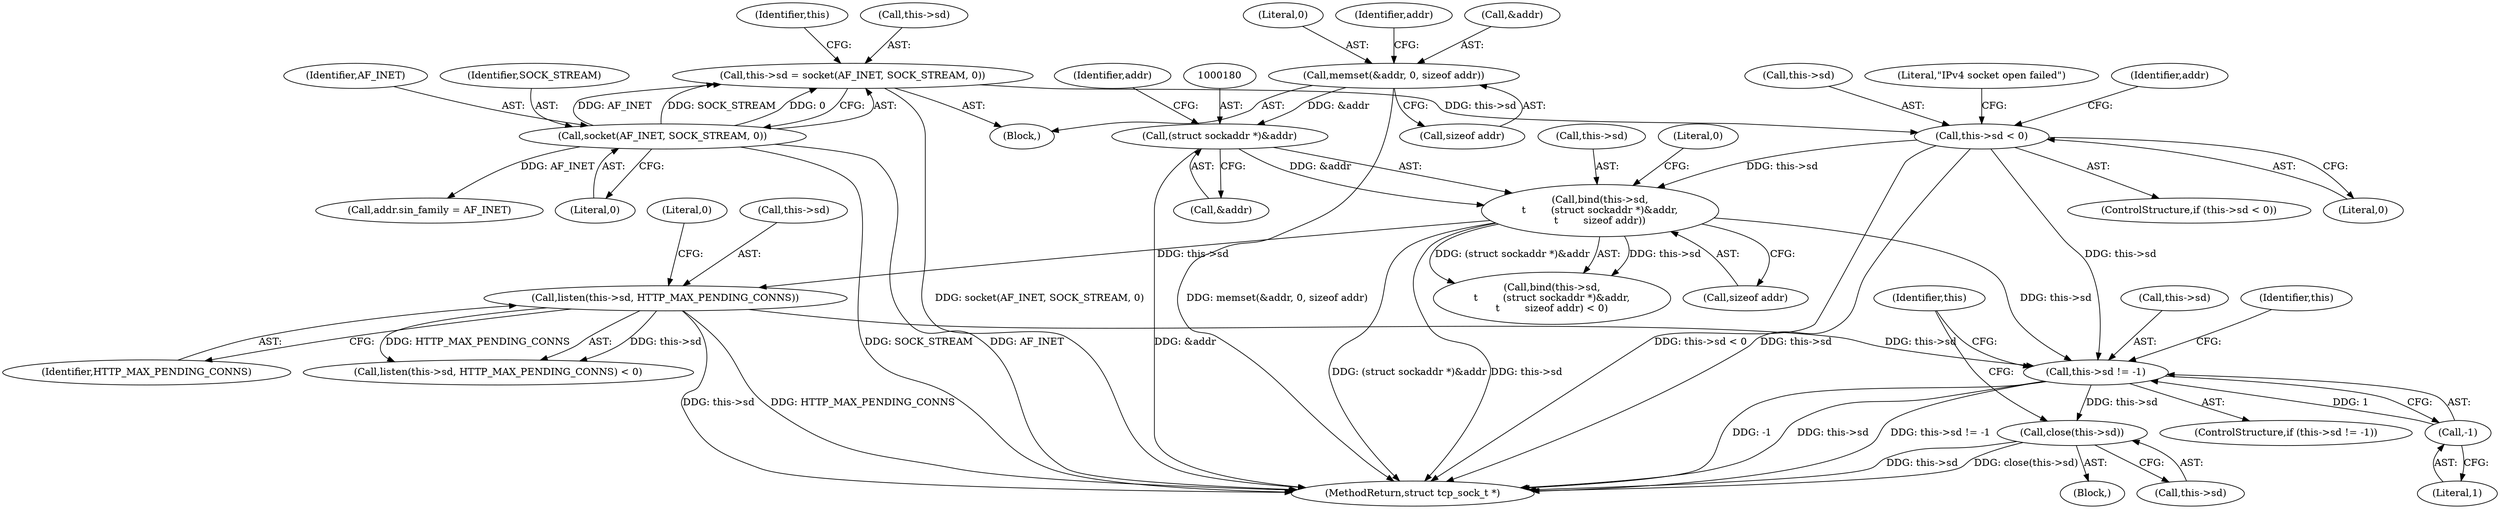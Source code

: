 digraph "0_ippusbxd_46844402bca7a38fc224483ba6f0a93c4613203f_1@API" {
"1000224" [label="(Call,close(this->sd))"];
"1000217" [label="(Call,this->sd != -1)"];
"1000138" [label="(Call,this->sd < 0)"];
"1000129" [label="(Call,this->sd = socket(AF_INET, SOCK_STREAM, 0))"];
"1000133" [label="(Call,socket(AF_INET, SOCK_STREAM, 0))"];
"1000175" [label="(Call,bind(this->sd,\n\t        (struct sockaddr *)&addr,\n\t        sizeof addr))"];
"1000179" [label="(Call,(struct sockaddr *)&addr)"];
"1000148" [label="(Call,memset(&addr, 0, sizeof addr))"];
"1000198" [label="(Call,listen(this->sd, HTTP_MAX_PENDING_CONNS))"];
"1000221" [label="(Call,-1)"];
"1000218" [label="(Call,this->sd)"];
"1000232" [label="(MethodReturn,struct tcp_sock_t *)"];
"1000175" [label="(Call,bind(this->sd,\n\t        (struct sockaddr *)&addr,\n\t        sizeof addr))"];
"1000226" [label="(Identifier,this)"];
"1000154" [label="(Call,addr.sin_family = AF_INET)"];
"1000217" [label="(Call,this->sd != -1)"];
"1000224" [label="(Call,close(this->sd))"];
"1000139" [label="(Call,this->sd)"];
"1000181" [label="(Call,&addr)"];
"1000136" [label="(Literal,0)"];
"1000138" [label="(Call,this->sd < 0)"];
"1000203" [label="(Literal,0)"];
"1000156" [label="(Identifier,addr)"];
"1000145" [label="(Literal,\"IPv4 socket open failed\")"];
"1000137" [label="(ControlStructure,if (this->sd < 0))"];
"1000135" [label="(Identifier,SOCK_STREAM)"];
"1000202" [label="(Identifier,HTTP_MAX_PENDING_CONNS)"];
"1000149" [label="(Call,&addr)"];
"1000198" [label="(Call,listen(this->sd, HTTP_MAX_PENDING_CONNS))"];
"1000225" [label="(Call,this->sd)"];
"1000148" [label="(Call,memset(&addr, 0, sizeof addr))"];
"1000129" [label="(Call,this->sd = socket(AF_INET, SOCK_STREAM, 0))"];
"1000176" [label="(Call,this->sd)"];
"1000174" [label="(Call,bind(this->sd,\n\t        (struct sockaddr *)&addr,\n\t        sizeof addr) < 0)"];
"1000152" [label="(Call,sizeof addr)"];
"1000223" [label="(Block,)"];
"1000197" [label="(Call,listen(this->sd, HTTP_MAX_PENDING_CONNS) < 0)"];
"1000130" [label="(Call,this->sd)"];
"1000221" [label="(Call,-1)"];
"1000151" [label="(Literal,0)"];
"1000142" [label="(Literal,0)"];
"1000229" [label="(Identifier,this)"];
"1000199" [label="(Call,this->sd)"];
"1000140" [label="(Identifier,this)"];
"1000106" [label="(Block,)"];
"1000179" [label="(Call,(struct sockaddr *)&addr)"];
"1000133" [label="(Call,socket(AF_INET, SOCK_STREAM, 0))"];
"1000183" [label="(Call,sizeof addr)"];
"1000185" [label="(Literal,0)"];
"1000150" [label="(Identifier,addr)"];
"1000134" [label="(Identifier,AF_INET)"];
"1000222" [label="(Literal,1)"];
"1000184" [label="(Identifier,addr)"];
"1000216" [label="(ControlStructure,if (this->sd != -1))"];
"1000224" -> "1000223"  [label="AST: "];
"1000224" -> "1000225"  [label="CFG: "];
"1000225" -> "1000224"  [label="AST: "];
"1000229" -> "1000224"  [label="CFG: "];
"1000224" -> "1000232"  [label="DDG: this->sd"];
"1000224" -> "1000232"  [label="DDG: close(this->sd)"];
"1000217" -> "1000224"  [label="DDG: this->sd"];
"1000217" -> "1000216"  [label="AST: "];
"1000217" -> "1000221"  [label="CFG: "];
"1000218" -> "1000217"  [label="AST: "];
"1000221" -> "1000217"  [label="AST: "];
"1000226" -> "1000217"  [label="CFG: "];
"1000229" -> "1000217"  [label="CFG: "];
"1000217" -> "1000232"  [label="DDG: -1"];
"1000217" -> "1000232"  [label="DDG: this->sd"];
"1000217" -> "1000232"  [label="DDG: this->sd != -1"];
"1000138" -> "1000217"  [label="DDG: this->sd"];
"1000175" -> "1000217"  [label="DDG: this->sd"];
"1000198" -> "1000217"  [label="DDG: this->sd"];
"1000221" -> "1000217"  [label="DDG: 1"];
"1000138" -> "1000137"  [label="AST: "];
"1000138" -> "1000142"  [label="CFG: "];
"1000139" -> "1000138"  [label="AST: "];
"1000142" -> "1000138"  [label="AST: "];
"1000145" -> "1000138"  [label="CFG: "];
"1000150" -> "1000138"  [label="CFG: "];
"1000138" -> "1000232"  [label="DDG: this->sd < 0"];
"1000138" -> "1000232"  [label="DDG: this->sd"];
"1000129" -> "1000138"  [label="DDG: this->sd"];
"1000138" -> "1000175"  [label="DDG: this->sd"];
"1000129" -> "1000106"  [label="AST: "];
"1000129" -> "1000133"  [label="CFG: "];
"1000130" -> "1000129"  [label="AST: "];
"1000133" -> "1000129"  [label="AST: "];
"1000140" -> "1000129"  [label="CFG: "];
"1000129" -> "1000232"  [label="DDG: socket(AF_INET, SOCK_STREAM, 0)"];
"1000133" -> "1000129"  [label="DDG: AF_INET"];
"1000133" -> "1000129"  [label="DDG: SOCK_STREAM"];
"1000133" -> "1000129"  [label="DDG: 0"];
"1000133" -> "1000136"  [label="CFG: "];
"1000134" -> "1000133"  [label="AST: "];
"1000135" -> "1000133"  [label="AST: "];
"1000136" -> "1000133"  [label="AST: "];
"1000133" -> "1000232"  [label="DDG: AF_INET"];
"1000133" -> "1000232"  [label="DDG: SOCK_STREAM"];
"1000133" -> "1000154"  [label="DDG: AF_INET"];
"1000175" -> "1000174"  [label="AST: "];
"1000175" -> "1000183"  [label="CFG: "];
"1000176" -> "1000175"  [label="AST: "];
"1000179" -> "1000175"  [label="AST: "];
"1000183" -> "1000175"  [label="AST: "];
"1000185" -> "1000175"  [label="CFG: "];
"1000175" -> "1000232"  [label="DDG: (struct sockaddr *)&addr"];
"1000175" -> "1000232"  [label="DDG: this->sd"];
"1000175" -> "1000174"  [label="DDG: this->sd"];
"1000175" -> "1000174"  [label="DDG: (struct sockaddr *)&addr"];
"1000179" -> "1000175"  [label="DDG: &addr"];
"1000175" -> "1000198"  [label="DDG: this->sd"];
"1000179" -> "1000181"  [label="CFG: "];
"1000180" -> "1000179"  [label="AST: "];
"1000181" -> "1000179"  [label="AST: "];
"1000184" -> "1000179"  [label="CFG: "];
"1000179" -> "1000232"  [label="DDG: &addr"];
"1000148" -> "1000179"  [label="DDG: &addr"];
"1000148" -> "1000106"  [label="AST: "];
"1000148" -> "1000152"  [label="CFG: "];
"1000149" -> "1000148"  [label="AST: "];
"1000151" -> "1000148"  [label="AST: "];
"1000152" -> "1000148"  [label="AST: "];
"1000156" -> "1000148"  [label="CFG: "];
"1000148" -> "1000232"  [label="DDG: memset(&addr, 0, sizeof addr)"];
"1000198" -> "1000197"  [label="AST: "];
"1000198" -> "1000202"  [label="CFG: "];
"1000199" -> "1000198"  [label="AST: "];
"1000202" -> "1000198"  [label="AST: "];
"1000203" -> "1000198"  [label="CFG: "];
"1000198" -> "1000232"  [label="DDG: this->sd"];
"1000198" -> "1000232"  [label="DDG: HTTP_MAX_PENDING_CONNS"];
"1000198" -> "1000197"  [label="DDG: this->sd"];
"1000198" -> "1000197"  [label="DDG: HTTP_MAX_PENDING_CONNS"];
"1000221" -> "1000222"  [label="CFG: "];
"1000222" -> "1000221"  [label="AST: "];
}
